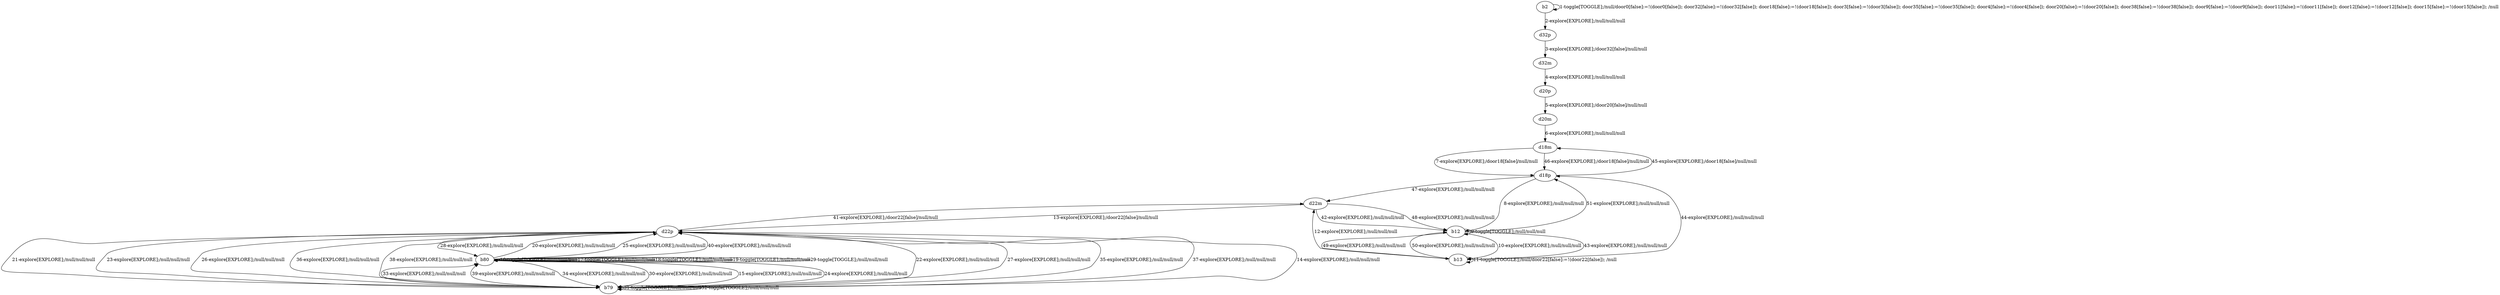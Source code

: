 # Total number of goals covered by this test: 10
# d22m --> d22p
# d22p --> d22m
# b80 --> b79
# b80 --> d22p
# d22p --> b79
# b79 --> b79
# b79 --> d22p
# b80 --> b80
# d22p --> b80
# b79 --> b80

digraph g {
"b2" -> "b2" [label = "1-toggle[TOGGLE];/null/door0[false]:=!(door0[false]); door32[false]:=!(door32[false]); door18[false]:=!(door18[false]); door3[false]:=!(door3[false]); door35[false]:=!(door35[false]); door4[false]:=!(door4[false]); door20[false]:=!(door20[false]); door38[false]:=!(door38[false]); door9[false]:=!(door9[false]); door11[false]:=!(door11[false]); door12[false]:=!(door12[false]); door15[false]:=!(door15[false]); /null"];
"b2" -> "d32p" [label = "2-explore[EXPLORE];/null/null/null"];
"d32p" -> "d32m" [label = "3-explore[EXPLORE];/door32[false]/null/null"];
"d32m" -> "d20p" [label = "4-explore[EXPLORE];/null/null/null"];
"d20p" -> "d20m" [label = "5-explore[EXPLORE];/door20[false]/null/null"];
"d20m" -> "d18m" [label = "6-explore[EXPLORE];/null/null/null"];
"d18m" -> "d18p" [label = "7-explore[EXPLORE];/door18[false]/null/null"];
"d18p" -> "b12" [label = "8-explore[EXPLORE];/null/null/null"];
"b12" -> "b12" [label = "9-toggle[TOGGLE];/null/null/null"];
"b12" -> "b13" [label = "10-explore[EXPLORE];/null/null/null"];
"b13" -> "b13" [label = "11-toggle[TOGGLE];/null/door22[false]:=!(door22[false]); /null"];
"b13" -> "d22m" [label = "12-explore[EXPLORE];/null/null/null"];
"d22m" -> "d22p" [label = "13-explore[EXPLORE];/door22[false]/null/null"];
"d22p" -> "b79" [label = "14-explore[EXPLORE];/null/null/null"];
"b79" -> "b80" [label = "15-explore[EXPLORE];/null/null/null"];
"b80" -> "b80" [label = "16-toggle[TOGGLE];/null/null/null"];
"b80" -> "b80" [label = "17-toggle[TOGGLE];/null/null/null"];
"b80" -> "b80" [label = "18-toggle[TOGGLE];/null/null/null"];
"b80" -> "b80" [label = "19-toggle[TOGGLE];/null/null/null"];
"b80" -> "d22p" [label = "20-explore[EXPLORE];/null/null/null"];
"d22p" -> "b79" [label = "21-explore[EXPLORE];/null/null/null"];
"b79" -> "d22p" [label = "22-explore[EXPLORE];/null/null/null"];
"d22p" -> "b79" [label = "23-explore[EXPLORE];/null/null/null"];
"b79" -> "b80" [label = "24-explore[EXPLORE];/null/null/null"];
"b80" -> "d22p" [label = "25-explore[EXPLORE];/null/null/null"];
"d22p" -> "b79" [label = "26-explore[EXPLORE];/null/null/null"];
"b79" -> "d22p" [label = "27-explore[EXPLORE];/null/null/null"];
"d22p" -> "b80" [label = "28-explore[EXPLORE];/null/null/null"];
"b80" -> "b80" [label = "29-toggle[TOGGLE];/null/null/null"];
"b80" -> "b79" [label = "30-explore[EXPLORE];/null/null/null"];
"b79" -> "b79" [label = "31-toggle[TOGGLE];/null/null/null"];
"b79" -> "b79" [label = "32-toggle[TOGGLE];/null/null/null"];
"b79" -> "b80" [label = "33-explore[EXPLORE];/null/null/null"];
"b80" -> "b79" [label = "34-explore[EXPLORE];/null/null/null"];
"b79" -> "d22p" [label = "35-explore[EXPLORE];/null/null/null"];
"d22p" -> "b79" [label = "36-explore[EXPLORE];/null/null/null"];
"b79" -> "d22p" [label = "37-explore[EXPLORE];/null/null/null"];
"d22p" -> "b79" [label = "38-explore[EXPLORE];/null/null/null"];
"b79" -> "b80" [label = "39-explore[EXPLORE];/null/null/null"];
"b80" -> "d22p" [label = "40-explore[EXPLORE];/null/null/null"];
"d22p" -> "d22m" [label = "41-explore[EXPLORE];/door22[false]/null/null"];
"d22m" -> "b12" [label = "42-explore[EXPLORE];/null/null/null"];
"b12" -> "b13" [label = "43-explore[EXPLORE];/null/null/null"];
"b13" -> "d18p" [label = "44-explore[EXPLORE];/null/null/null"];
"d18p" -> "d18m" [label = "45-explore[EXPLORE];/door18[false]/null/null"];
"d18m" -> "d18p" [label = "46-explore[EXPLORE];/door18[false]/null/null"];
"d18p" -> "d22m" [label = "47-explore[EXPLORE];/null/null/null"];
"d22m" -> "b12" [label = "48-explore[EXPLORE];/null/null/null"];
"b12" -> "b13" [label = "49-explore[EXPLORE];/null/null/null"];
"b13" -> "b12" [label = "50-explore[EXPLORE];/null/null/null"];
"b12" -> "d18p" [label = "51-explore[EXPLORE];/null/null/null"];
}